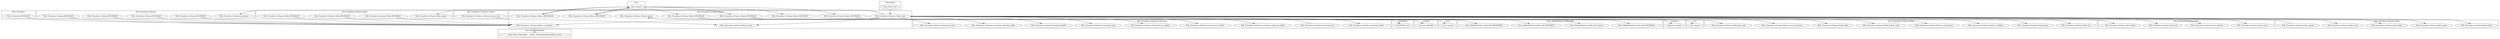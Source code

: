 digraph {
graph [overlap=false]
subgraph cluster_SQL_Translator {
	label="SQL::Translator";
	"SQL::Translator::BEGIN@39";
}
subgraph cluster_UNIVERSAL {
	label="UNIVERSAL";
	"UNIVERSAL::isa";
}
subgraph cluster_base {
	label="base";
	"base::import";
}
subgraph cluster_Class_MakeMethods_Utility_Ref {
	label="Class::MakeMethods::Utility::Ref";
	"Class::MakeMethods::Utility::Ref::BEGIN@27";
	"Class::MakeMethods::Utility::Ref::BEGIN@96";
	"Class::MakeMethods::Utility::Ref::BEGIN@41";
	"Class::MakeMethods::Utility::Ref::import";
}
subgraph cluster_SQL_Translator_Schema_Constraint {
	label="SQL::Translator::Schema::Constraint";
	"SQL::Translator::Schema::Constraint::reference_fields";
	"SQL::Translator::Schema::Constraint::on_delete";
	"SQL::Translator::Schema::Constraint::on_update";
	"SQL::Translator::Schema::Constraint::type";
	"SQL::Translator::Schema::Constraint::fields";
	"SQL::Translator::Schema::Constraint::reference_table";
	"SQL::Translator::Schema::Constraint::name";
	"SQL::Translator::Schema::Constraint::table";
	"SQL::Translator::Schema::Constraint::init";
}
subgraph cluster_Exporter {
	label="Exporter";
	"Exporter::import";
}
subgraph cluster_SQL_Translator_Schema_Field {
	label="SQL::Translator::Schema::Field";
	"SQL::Translator::Schema::Field::is_nullable";
	"SQL::Translator::Schema::Field::is_foreign_key";
	"SQL::Translator::Schema::Field::default_value";
	"SQL::Translator::Schema::Field::table";
	"SQL::Translator::Schema::Field::is_auto_increment";
	"SQL::Translator::Schema::Field::data_type";
	"SQL::Translator::Schema::Field::size";
	"SQL::Translator::Schema::Field::name";
}
subgraph cluster_overload {
	label="overload";
	"overload::AddrRef";
}
subgraph cluster_Class_Data_Inheritable {
	label="Class::Data::Inheritable";
	"Class::Data::Inheritable::__ANON__[Class/Data/Inheritable.pm:23]";
}
subgraph cluster_SQL_Translator_Schema_Object {
	label="SQL::Translator::Schema::Object";
	"SQL::Translator::Schema::Object::equals";
	"SQL::Translator::Schema::Object::BEGIN@38";
	"SQL::Translator::Schema::Object::BEGIN@36";
	"SQL::Translator::Schema::Object::BEGIN@40";
	"SQL::Translator::Schema::Object::BEGIN@37";
	"SQL::Translator::Schema::Object::_attributes";
	"SQL::Translator::Schema::Object::BEGIN@42";
	"SQL::Translator::Schema::Object::extra";
	"SQL::Translator::Schema::Object::init";
	"SQL::Translator::Schema::Object::BEGIN@39";
}
subgraph cluster_vars {
	label="vars";
	"vars::import";
}
subgraph cluster_Class_Base {
	label="Class::Base";
	"Class::Base::new";
}
subgraph cluster_SQL_Translator_Schema_View {
	label="SQL::Translator::Schema::View";
	"SQL::Translator::Schema::View::sql";
	"SQL::Translator::Schema::View::fields";
	"SQL::Translator::Schema::View::name";
	"SQL::Translator::Schema::View::schema";
}
subgraph cluster_SQL_Translator_Schema {
	label="SQL::Translator::Schema";
	"SQL::Translator::Schema::BEGIN@52";
	"SQL::Translator::Schema::BEGIN@49";
	"SQL::Translator::Schema::translator";
	"SQL::Translator::Schema::BEGIN@50";
	"SQL::Translator::Schema::BEGIN@51";
}
subgraph cluster_strict {
	label="strict";
	"strict::import";
}
subgraph cluster_SQL_Translator_Schema_Table {
	label="SQL::Translator::Schema::Table";
	"SQL::Translator::Schema::Table::BEGIN@43";
	"SQL::Translator::Schema::Table::BEGIN@45";
	"SQL::Translator::Schema::Table::name";
	"SQL::Translator::Schema::Table::BEGIN@44";
}
subgraph cluster_SQL_Translator_Producer_SQLite {
	label="SQL::Translator::Producer::SQLite";
	"SQL::Translator::Producer::SQLite::create_view";
}
subgraph cluster_SQL_Translator_Schema_Index {
	label="SQL::Translator::Schema::Index";
	"SQL::Translator::Schema::Index::equals";
	"SQL::Translator::Schema::Index::name";
	"SQL::Translator::Schema::Index::table";
	"SQL::Translator::Schema::Index::type";
	"SQL::Translator::Schema::Index::fields";
}
"SQL::Translator::Schema::Object::init" -> "SQL::Translator::Schema::translator";
"SQL::Translator::Schema::Object::init" -> "SQL::Translator::Schema::Object::extra";
"SQL::Translator::Producer::SQLite::create_view" -> "SQL::Translator::Schema::Object::extra";
"SQL::Translator::Schema::Object::init" -> "SQL::Translator::Schema::Field::default_value";
"base::import" -> "SQL::Translator::Schema::Object::BEGIN@37";
"SQL::Translator::Schema::Object::BEGIN@40" -> "Exporter::import";
"SQL::Translator::Schema::Object::init" -> "SQL::Translator::Schema::Constraint::fields";
"SQL::Translator::Schema::Object::init" -> "SQL::Translator::Schema::Constraint::reference_fields";
"SQL::Translator::Schema::Object::init" -> "SQL::Translator::Schema::Constraint::on_update";
"SQL::Translator::Schema::Object::init" -> "SQL::Translator::Schema::Field::is_foreign_key";
"SQL::Translator::Schema::Object::init" -> "SQL::Translator::Schema::Field::data_type";
"SQL::Translator::Schema::BEGIN@52" -> "SQL::Translator::Schema::Object::_attributes";
"SQL::Translator::Schema::Table::BEGIN@43" -> "SQL::Translator::Schema::Object::_attributes";
"SQL::Translator::Schema::Table::BEGIN@45" -> "SQL::Translator::Schema::Object::_attributes";
"SQL::Translator::BEGIN@39" -> "SQL::Translator::Schema::Object::_attributes";
"SQL::Translator::Schema::BEGIN@49" -> "SQL::Translator::Schema::Object::_attributes";
"SQL::Translator::Schema::BEGIN@50" -> "SQL::Translator::Schema::Object::_attributes";
"SQL::Translator::Schema::Table::BEGIN@44" -> "SQL::Translator::Schema::Object::_attributes";
"SQL::Translator::Schema::Object::init" -> "SQL::Translator::Schema::Object::_attributes";
"SQL::Translator::Schema::BEGIN@51" -> "SQL::Translator::Schema::Object::_attributes";
"base::import" -> "SQL::Translator::Schema::Object::BEGIN@36";
"SQL::Translator::Schema::Object::init" -> "SQL::Translator::Schema::Field::is_auto_increment";
"SQL::Translator::Schema::Object::init" -> "SQL::Translator::Schema::View::name";
"SQL::Translator::Schema::Object::init" -> "SQL::Translator::Schema::View::schema";
"SQL::Translator::Schema::Object::BEGIN@38" -> "base::import";
"SQL::Translator::Schema::Object::BEGIN@39" -> "base::import";
"base::import" -> "SQL::Translator::Schema::Object::BEGIN@40";
"SQL::Translator::Schema::Object::BEGIN@40" -> "Class::MakeMethods::Utility::Ref::BEGIN@27";
"SQL::Translator::Schema::Object::init" -> "SQL::Translator::Schema::Field::is_nullable";
"SQL::Translator::Schema::Object::init" -> "SQL::Translator::Schema::Constraint::type";
"SQL::Translator::Schema::Object::BEGIN@42" -> "vars::import";
"SQL::Translator::Schema::Object::init" -> "SQL::Translator::Schema::Constraint::on_delete";
"SQL::Translator::Schema::Object::BEGIN@40" -> "Class::MakeMethods::Utility::Ref::import";
"SQL::Translator::Schema::Object::BEGIN@36" -> "strict::import";
"SQL::Translator::Schema::Object::init" -> "SQL::Translator::Schema::Constraint::table";
"SQL::Translator::Schema::Object::init" -> "SQL::Translator::Schema::Constraint::name";
"SQL::Translator::Schema::Object::BEGIN@40" -> "Class::MakeMethods::Utility::Ref::BEGIN@96";
"SQL::Translator::Schema::Object::init" -> "SQL::Translator::Schema::Field::name";
"SQL::Translator::Schema::Object::init" -> "SQL::Translator::Schema::Field::size";
"SQL::Translator::Schema::Object::init" -> "SQL::Translator::Schema::Constraint::reference_table";
"SQL::Translator::Schema::Object::init" -> "SQL::Translator::Schema::View::sql";
"base::import" -> "SQL::Translator::Schema::Object::BEGIN@39";
"SQL::Translator::Schema::Object::init" -> "SQL::Translator::Schema::Index::table";
"SQL::Translator::Schema::Object::_attributes" -> "Class::Data::Inheritable::__ANON__[Class/Data/Inheritable.pm:23]";
"SQL::Translator::Schema::Object::init" -> "SQL::Translator::Schema::Table::name";
"SQL::Translator::Schema::Object::init" -> "SQL::Translator::Schema::View::fields";
"SQL::Translator::Schema::Index::equals" -> "SQL::Translator::Schema::Object::equals";
"SQL::Translator::Schema::Object::equals" -> "overload::AddrRef";
"SQL::Translator::Schema::Object::init" -> "SQL::Translator::Schema::Index::type";
"SQL::Translator::Schema::Object::init" -> "SQL::Translator::Schema::Field::table";
"SQL::Translator::Schema::Object::equals" -> "UNIVERSAL::isa";
"base::import" -> "SQL::Translator::Schema::Object::BEGIN@38";
"SQL::Translator::Schema::Object::init" -> "SQL::Translator::Schema::Index::name";
"SQL::Translator::Schema::Object::init" -> "SQL::Translator::Schema::Index::fields";
"Class::Base::new" -> "SQL::Translator::Schema::Object::init";
"SQL::Translator::Schema::Constraint::init" -> "SQL::Translator::Schema::Object::init";
"SQL::Translator::Schema::Object::BEGIN@40" -> "Class::MakeMethods::Utility::Ref::BEGIN@41";
"base::import" -> "SQL::Translator::Schema::Object::BEGIN@42";
}
